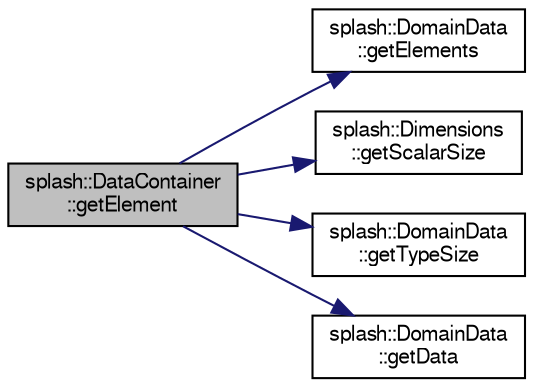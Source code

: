 digraph "splash::DataContainer::getElement"
{
  edge [fontname="FreeSans",fontsize="10",labelfontname="FreeSans",labelfontsize="10"];
  node [fontname="FreeSans",fontsize="10",shape=record];
  rankdir="LR";
  Node1 [label="splash::DataContainer\l::getElement",height=0.2,width=0.4,color="black", fillcolor="grey75", style="filled" fontcolor="black"];
  Node1 -> Node2 [color="midnightblue",fontsize="10",style="solid",fontname="FreeSans"];
  Node2 [label="splash::DomainData\l::getElements",height=0.2,width=0.4,color="black", fillcolor="white", style="filled",URL="$classsplash_1_1_domain_data.html#ad87ceb57a0d91ad1917e3d4455cfb6f6"];
  Node1 -> Node3 [color="midnightblue",fontsize="10",style="solid",fontname="FreeSans"];
  Node3 [label="splash::Dimensions\l::getScalarSize",height=0.2,width=0.4,color="black", fillcolor="white", style="filled",URL="$classsplash_1_1_dimensions.html#a4fde837baabd0ab13294ed96005be9b6"];
  Node1 -> Node4 [color="midnightblue",fontsize="10",style="solid",fontname="FreeSans"];
  Node4 [label="splash::DomainData\l::getTypeSize",height=0.2,width=0.4,color="black", fillcolor="white", style="filled",URL="$classsplash_1_1_domain_data.html#a5e19e54fe21f80e26927d5d79275b0fd"];
  Node1 -> Node5 [color="midnightblue",fontsize="10",style="solid",fontname="FreeSans"];
  Node5 [label="splash::DomainData\l::getData",height=0.2,width=0.4,color="black", fillcolor="white", style="filled",URL="$classsplash_1_1_domain_data.html#a63a2c3e601e2a17ce6b881e7c0d5792a"];
}
